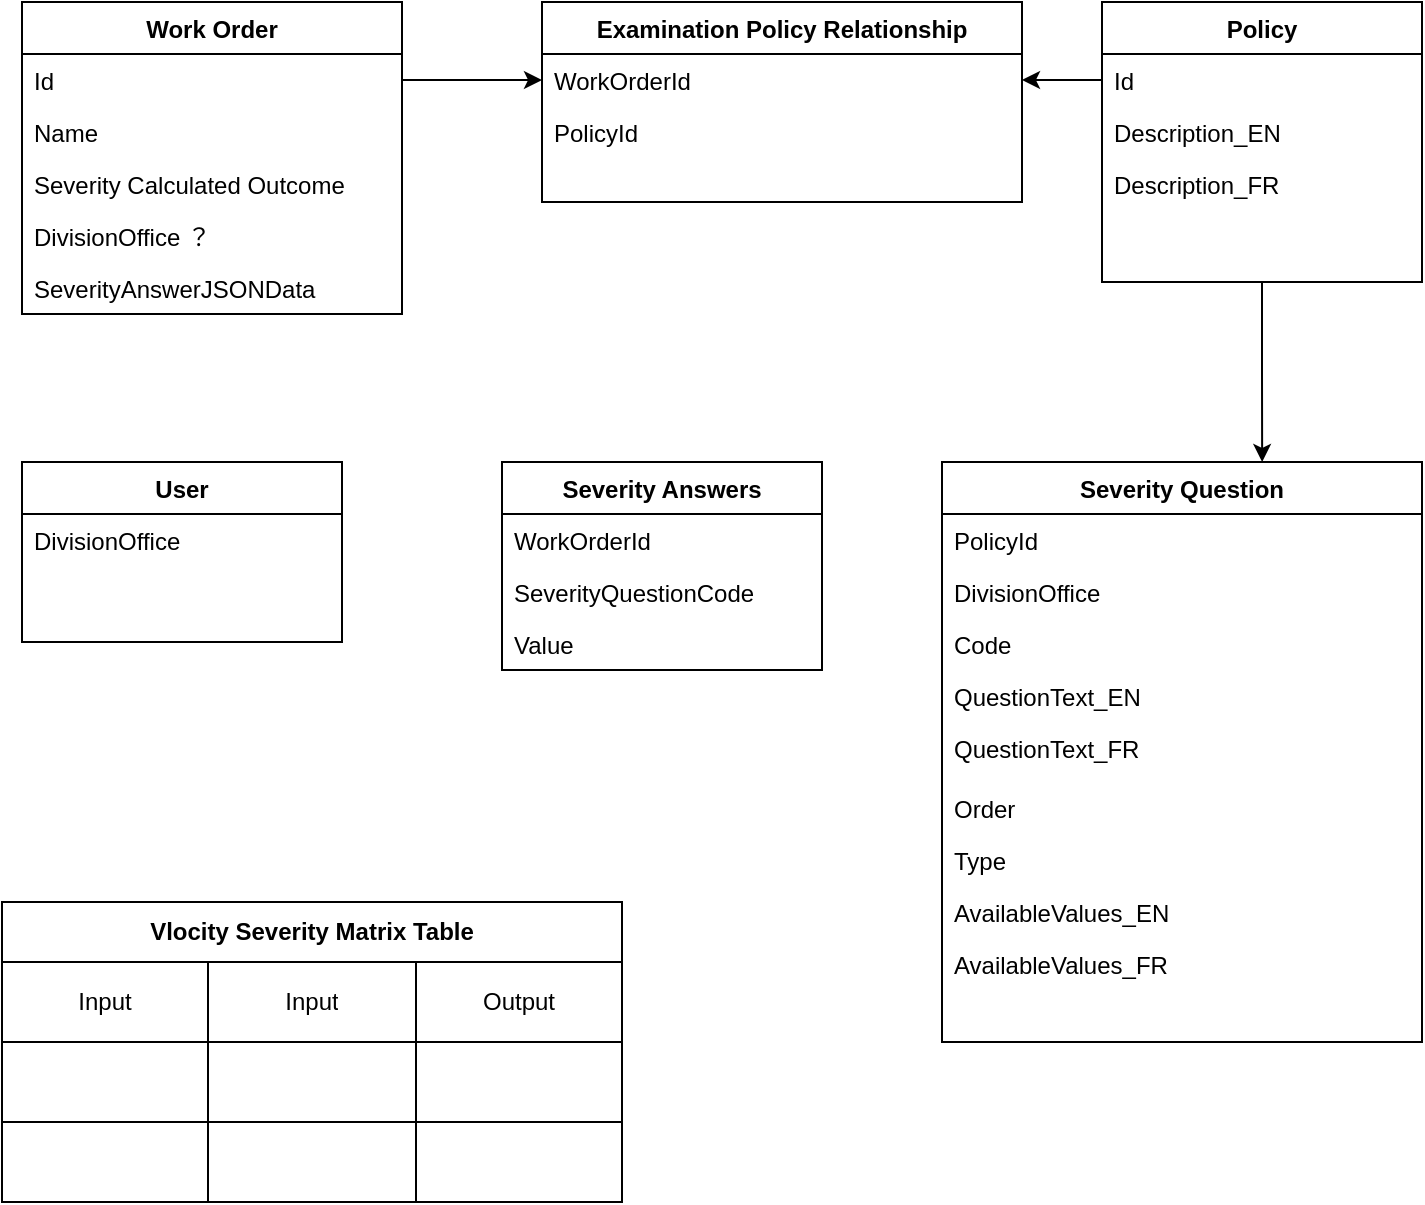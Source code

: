 <mxfile version="14.4.7" type="github" pages="2">
  <diagram id="C5RBs43oDa-KdzZeNtuy" name="DataModal">
    <mxGraphModel dx="2253" dy="794" grid="1" gridSize="10" guides="1" tooltips="1" connect="1" arrows="1" fold="1" page="1" pageScale="1" pageWidth="827" pageHeight="1169" math="0" shadow="0">
      <root>
        <mxCell id="WIyWlLk6GJQsqaUBKTNV-0" />
        <mxCell id="WIyWlLk6GJQsqaUBKTNV-1" parent="WIyWlLk6GJQsqaUBKTNV-0" />
        <mxCell id="3DVKQM_mZLRMeYmIeLQe-33" style="edgeStyle=orthogonalEdgeStyle;rounded=0;orthogonalLoop=1;jettySize=auto;html=1;entryX=0.667;entryY=0;entryDx=0;entryDy=0;entryPerimeter=0;" edge="1" parent="WIyWlLk6GJQsqaUBKTNV-1" source="zkfFHV4jXpPFQw0GAbJ--0" target="zkfFHV4jXpPFQw0GAbJ--13">
          <mxGeometry relative="1" as="geometry" />
        </mxCell>
        <mxCell id="zkfFHV4jXpPFQw0GAbJ--0" value="Policy" style="swimlane;fontStyle=1;align=center;verticalAlign=top;childLayout=stackLayout;horizontal=1;startSize=26;horizontalStack=0;resizeParent=1;resizeLast=0;collapsible=1;marginBottom=0;rounded=0;shadow=0;strokeWidth=1;" parent="WIyWlLk6GJQsqaUBKTNV-1" vertex="1">
          <mxGeometry x="220" y="100" width="160" height="140" as="geometry">
            <mxRectangle x="230" y="140" width="160" height="26" as="alternateBounds" />
          </mxGeometry>
        </mxCell>
        <mxCell id="3DVKQM_mZLRMeYmIeLQe-0" value="Id" style="text;align=left;verticalAlign=top;spacingLeft=4;spacingRight=4;overflow=hidden;rotatable=0;points=[[0,0.5],[1,0.5]];portConstraint=eastwest;rounded=0;shadow=0;html=0;" vertex="1" parent="zkfFHV4jXpPFQw0GAbJ--0">
          <mxGeometry y="26" width="160" height="26" as="geometry" />
        </mxCell>
        <mxCell id="3DVKQM_mZLRMeYmIeLQe-4" value="Description_EN" style="text;align=left;verticalAlign=top;spacingLeft=4;spacingRight=4;overflow=hidden;rotatable=0;points=[[0,0.5],[1,0.5]];portConstraint=eastwest;rounded=0;shadow=0;html=0;" vertex="1" parent="zkfFHV4jXpPFQw0GAbJ--0">
          <mxGeometry y="52" width="160" height="26" as="geometry" />
        </mxCell>
        <mxCell id="zkfFHV4jXpPFQw0GAbJ--3" value="Description_FR&#xa;" style="text;align=left;verticalAlign=top;spacingLeft=4;spacingRight=4;overflow=hidden;rotatable=0;points=[[0,0.5],[1,0.5]];portConstraint=eastwest;rounded=0;shadow=0;html=0;" parent="zkfFHV4jXpPFQw0GAbJ--0" vertex="1">
          <mxGeometry y="78" width="160" height="24" as="geometry" />
        </mxCell>
        <mxCell id="zkfFHV4jXpPFQw0GAbJ--6" value="User&#xa;" style="swimlane;fontStyle=1;align=center;verticalAlign=top;childLayout=stackLayout;horizontal=1;startSize=26;horizontalStack=0;resizeParent=1;resizeLast=0;collapsible=1;marginBottom=0;rounded=0;shadow=0;strokeWidth=1;" parent="WIyWlLk6GJQsqaUBKTNV-1" vertex="1">
          <mxGeometry x="-320" y="330" width="160" height="90" as="geometry">
            <mxRectangle x="130" y="380" width="160" height="26" as="alternateBounds" />
          </mxGeometry>
        </mxCell>
        <mxCell id="zkfFHV4jXpPFQw0GAbJ--8" value="DivisionOffice" style="text;align=left;verticalAlign=top;spacingLeft=4;spacingRight=4;overflow=hidden;rotatable=0;points=[[0,0.5],[1,0.5]];portConstraint=eastwest;rounded=0;shadow=0;html=0;" parent="zkfFHV4jXpPFQw0GAbJ--6" vertex="1">
          <mxGeometry y="26" width="160" height="26" as="geometry" />
        </mxCell>
        <mxCell id="zkfFHV4jXpPFQw0GAbJ--13" value="Severity Question" style="swimlane;fontStyle=1;align=center;verticalAlign=top;childLayout=stackLayout;horizontal=1;startSize=26;horizontalStack=0;resizeParent=1;resizeLast=0;collapsible=1;marginBottom=0;rounded=0;shadow=0;strokeWidth=1;" parent="WIyWlLk6GJQsqaUBKTNV-1" vertex="1">
          <mxGeometry x="140" y="330" width="240" height="290" as="geometry">
            <mxRectangle x="340" y="380" width="170" height="26" as="alternateBounds" />
          </mxGeometry>
        </mxCell>
        <mxCell id="zkfFHV4jXpPFQw0GAbJ--14" value="PolicyId" style="text;align=left;verticalAlign=top;spacingLeft=4;spacingRight=4;overflow=hidden;rotatable=0;points=[[0,0.5],[1,0.5]];portConstraint=eastwest;" parent="zkfFHV4jXpPFQw0GAbJ--13" vertex="1">
          <mxGeometry y="26" width="240" height="26" as="geometry" />
        </mxCell>
        <mxCell id="3DVKQM_mZLRMeYmIeLQe-18" value="DivisionOffice" style="text;align=left;verticalAlign=top;spacingLeft=4;spacingRight=4;overflow=hidden;rotatable=0;points=[[0,0.5],[1,0.5]];portConstraint=eastwest;" vertex="1" parent="zkfFHV4jXpPFQw0GAbJ--13">
          <mxGeometry y="52" width="240" height="26" as="geometry" />
        </mxCell>
        <mxCell id="3DVKQM_mZLRMeYmIeLQe-19" value="Code" style="text;align=left;verticalAlign=top;spacingLeft=4;spacingRight=4;overflow=hidden;rotatable=0;points=[[0,0.5],[1,0.5]];portConstraint=eastwest;" vertex="1" parent="zkfFHV4jXpPFQw0GAbJ--13">
          <mxGeometry y="78" width="240" height="26" as="geometry" />
        </mxCell>
        <mxCell id="3DVKQM_mZLRMeYmIeLQe-20" value="QuestionText_EN" style="text;align=left;verticalAlign=top;spacingLeft=4;spacingRight=4;overflow=hidden;rotatable=0;points=[[0,0.5],[1,0.5]];portConstraint=eastwest;" vertex="1" parent="zkfFHV4jXpPFQw0GAbJ--13">
          <mxGeometry y="104" width="240" height="26" as="geometry" />
        </mxCell>
        <mxCell id="3DVKQM_mZLRMeYmIeLQe-23" value="QuestionText_FR" style="text;align=left;verticalAlign=top;spacingLeft=4;spacingRight=4;overflow=hidden;rotatable=0;points=[[0,0.5],[1,0.5]];portConstraint=eastwest;" vertex="1" parent="zkfFHV4jXpPFQw0GAbJ--13">
          <mxGeometry y="130" width="240" height="30" as="geometry" />
        </mxCell>
        <mxCell id="3DVKQM_mZLRMeYmIeLQe-24" value="Order" style="text;align=left;verticalAlign=top;spacingLeft=4;spacingRight=4;overflow=hidden;rotatable=0;points=[[0,0.5],[1,0.5]];portConstraint=eastwest;" vertex="1" parent="zkfFHV4jXpPFQw0GAbJ--13">
          <mxGeometry y="160" width="240" height="26" as="geometry" />
        </mxCell>
        <mxCell id="3DVKQM_mZLRMeYmIeLQe-25" value="Type" style="text;align=left;verticalAlign=top;spacingLeft=4;spacingRight=4;overflow=hidden;rotatable=0;points=[[0,0.5],[1,0.5]];portConstraint=eastwest;" vertex="1" parent="zkfFHV4jXpPFQw0GAbJ--13">
          <mxGeometry y="186" width="240" height="26" as="geometry" />
        </mxCell>
        <mxCell id="3DVKQM_mZLRMeYmIeLQe-26" value="AvailableValues_EN" style="text;align=left;verticalAlign=top;spacingLeft=4;spacingRight=4;overflow=hidden;rotatable=0;points=[[0,0.5],[1,0.5]];portConstraint=eastwest;" vertex="1" parent="zkfFHV4jXpPFQw0GAbJ--13">
          <mxGeometry y="212" width="240" height="26" as="geometry" />
        </mxCell>
        <mxCell id="3DVKQM_mZLRMeYmIeLQe-28" value="AvailableValues_FR" style="text;align=left;verticalAlign=top;spacingLeft=4;spacingRight=4;overflow=hidden;rotatable=0;points=[[0,0.5],[1,0.5]];portConstraint=eastwest;" vertex="1" parent="zkfFHV4jXpPFQw0GAbJ--13">
          <mxGeometry y="238" width="240" height="26" as="geometry" />
        </mxCell>
        <mxCell id="zkfFHV4jXpPFQw0GAbJ--17" value="Work Order" style="swimlane;fontStyle=1;align=center;verticalAlign=top;childLayout=stackLayout;horizontal=1;startSize=26;horizontalStack=0;resizeParent=1;resizeLast=0;collapsible=1;marginBottom=0;rounded=0;shadow=0;strokeWidth=1;" parent="WIyWlLk6GJQsqaUBKTNV-1" vertex="1">
          <mxGeometry x="-320" y="100" width="190" height="156" as="geometry">
            <mxRectangle x="550" y="140" width="160" height="26" as="alternateBounds" />
          </mxGeometry>
        </mxCell>
        <mxCell id="3DVKQM_mZLRMeYmIeLQe-14" value="Id" style="text;align=left;verticalAlign=top;spacingLeft=4;spacingRight=4;overflow=hidden;rotatable=0;points=[[0,0.5],[1,0.5]];portConstraint=eastwest;rounded=0;shadow=0;html=0;" vertex="1" parent="zkfFHV4jXpPFQw0GAbJ--17">
          <mxGeometry y="26" width="190" height="26" as="geometry" />
        </mxCell>
        <mxCell id="3DVKQM_mZLRMeYmIeLQe-1" value="Name" style="text;align=left;verticalAlign=top;spacingLeft=4;spacingRight=4;overflow=hidden;rotatable=0;points=[[0,0.5],[1,0.5]];portConstraint=eastwest;rounded=0;shadow=0;html=0;" vertex="1" parent="zkfFHV4jXpPFQw0GAbJ--17">
          <mxGeometry y="52" width="190" height="26" as="geometry" />
        </mxCell>
        <mxCell id="3DVKQM_mZLRMeYmIeLQe-21" value="Severity Calculated Outcome" style="text;align=left;verticalAlign=top;spacingLeft=4;spacingRight=4;overflow=hidden;rotatable=0;points=[[0,0.5],[1,0.5]];portConstraint=eastwest;rounded=0;shadow=0;html=0;" vertex="1" parent="zkfFHV4jXpPFQw0GAbJ--17">
          <mxGeometry y="78" width="190" height="26" as="geometry" />
        </mxCell>
        <mxCell id="3DVKQM_mZLRMeYmIeLQe-22" value="DivisionOffice ？" style="text;align=left;verticalAlign=top;spacingLeft=4;spacingRight=4;overflow=hidden;rotatable=0;points=[[0,0.5],[1,0.5]];portConstraint=eastwest;rounded=0;shadow=0;html=0;" vertex="1" parent="zkfFHV4jXpPFQw0GAbJ--17">
          <mxGeometry y="104" width="190" height="26" as="geometry" />
        </mxCell>
        <mxCell id="3DVKQM_mZLRMeYmIeLQe-36" value="SeverityAnswerJSONData" style="text;align=left;verticalAlign=top;spacingLeft=4;spacingRight=4;overflow=hidden;rotatable=0;points=[[0,0.5],[1,0.5]];portConstraint=eastwest;rounded=0;shadow=0;html=0;" vertex="1" parent="zkfFHV4jXpPFQw0GAbJ--17">
          <mxGeometry y="130" width="190" height="26" as="geometry" />
        </mxCell>
        <mxCell id="3DVKQM_mZLRMeYmIeLQe-5" value="Examination Policy Relationship" style="swimlane;fontStyle=1;align=center;verticalAlign=top;childLayout=stackLayout;horizontal=1;startSize=26;horizontalStack=0;resizeParent=1;resizeLast=0;collapsible=1;marginBottom=0;rounded=0;shadow=0;strokeWidth=1;" vertex="1" parent="WIyWlLk6GJQsqaUBKTNV-1">
          <mxGeometry x="-60" y="100" width="240" height="100" as="geometry">
            <mxRectangle x="230" y="140" width="160" height="26" as="alternateBounds" />
          </mxGeometry>
        </mxCell>
        <mxCell id="3DVKQM_mZLRMeYmIeLQe-6" value="WorkOrderId" style="text;align=left;verticalAlign=top;spacingLeft=4;spacingRight=4;overflow=hidden;rotatable=0;points=[[0,0.5],[1,0.5]];portConstraint=eastwest;rounded=0;shadow=0;html=0;" vertex="1" parent="3DVKQM_mZLRMeYmIeLQe-5">
          <mxGeometry y="26" width="240" height="26" as="geometry" />
        </mxCell>
        <mxCell id="3DVKQM_mZLRMeYmIeLQe-12" value="PolicyId" style="text;align=left;verticalAlign=top;spacingLeft=4;spacingRight=4;overflow=hidden;rotatable=0;points=[[0,0.5],[1,0.5]];portConstraint=eastwest;rounded=0;shadow=0;html=0;" vertex="1" parent="3DVKQM_mZLRMeYmIeLQe-5">
          <mxGeometry y="52" width="240" height="26" as="geometry" />
        </mxCell>
        <mxCell id="3DVKQM_mZLRMeYmIeLQe-16" style="edgeStyle=orthogonalEdgeStyle;rounded=0;orthogonalLoop=1;jettySize=auto;html=1;" edge="1" parent="WIyWlLk6GJQsqaUBKTNV-1" source="3DVKQM_mZLRMeYmIeLQe-14" target="3DVKQM_mZLRMeYmIeLQe-6">
          <mxGeometry relative="1" as="geometry" />
        </mxCell>
        <mxCell id="3DVKQM_mZLRMeYmIeLQe-31" style="edgeStyle=orthogonalEdgeStyle;rounded=0;orthogonalLoop=1;jettySize=auto;html=1;" edge="1" parent="WIyWlLk6GJQsqaUBKTNV-1" source="3DVKQM_mZLRMeYmIeLQe-0" target="3DVKQM_mZLRMeYmIeLQe-6">
          <mxGeometry relative="1" as="geometry" />
        </mxCell>
        <mxCell id="3DVKQM_mZLRMeYmIeLQe-34" value="Severity Answers" style="swimlane;fontStyle=1;align=center;verticalAlign=top;childLayout=stackLayout;horizontal=1;startSize=26;horizontalStack=0;resizeParent=1;resizeLast=0;collapsible=1;marginBottom=0;rounded=0;shadow=0;strokeWidth=1;" vertex="1" parent="WIyWlLk6GJQsqaUBKTNV-1">
          <mxGeometry x="-80" y="330" width="160" height="104" as="geometry">
            <mxRectangle x="130" y="380" width="160" height="26" as="alternateBounds" />
          </mxGeometry>
        </mxCell>
        <mxCell id="3DVKQM_mZLRMeYmIeLQe-35" value="WorkOrderId" style="text;align=left;verticalAlign=top;spacingLeft=4;spacingRight=4;overflow=hidden;rotatable=0;points=[[0,0.5],[1,0.5]];portConstraint=eastwest;rounded=0;shadow=0;html=0;" vertex="1" parent="3DVKQM_mZLRMeYmIeLQe-34">
          <mxGeometry y="26" width="160" height="26" as="geometry" />
        </mxCell>
        <mxCell id="3DVKQM_mZLRMeYmIeLQe-37" value="SeverityQuestionCode" style="text;align=left;verticalAlign=top;spacingLeft=4;spacingRight=4;overflow=hidden;rotatable=0;points=[[0,0.5],[1,0.5]];portConstraint=eastwest;rounded=0;shadow=0;html=0;" vertex="1" parent="3DVKQM_mZLRMeYmIeLQe-34">
          <mxGeometry y="52" width="160" height="26" as="geometry" />
        </mxCell>
        <mxCell id="3DVKQM_mZLRMeYmIeLQe-38" value="Value" style="text;align=left;verticalAlign=top;spacingLeft=4;spacingRight=4;overflow=hidden;rotatable=0;points=[[0,0.5],[1,0.5]];portConstraint=eastwest;rounded=0;shadow=0;html=0;" vertex="1" parent="3DVKQM_mZLRMeYmIeLQe-34">
          <mxGeometry y="78" width="160" height="26" as="geometry" />
        </mxCell>
        <mxCell id="iUIeiIgOGmkUIgAeyC2f-1" value="Vlocity Severity Matrix Table" style="shape=table;html=1;whiteSpace=wrap;startSize=30;container=1;collapsible=0;childLayout=tableLayout;fontStyle=1;align=center;" vertex="1" parent="WIyWlLk6GJQsqaUBKTNV-1">
          <mxGeometry x="-330" y="550" width="310" height="150" as="geometry" />
        </mxCell>
        <mxCell id="iUIeiIgOGmkUIgAeyC2f-2" value="" style="shape=partialRectangle;html=1;whiteSpace=wrap;collapsible=0;dropTarget=0;pointerEvents=0;fillColor=none;top=0;left=0;bottom=0;right=0;points=[[0,0.5],[1,0.5]];portConstraint=eastwest;" vertex="1" parent="iUIeiIgOGmkUIgAeyC2f-1">
          <mxGeometry y="30" width="310" height="40" as="geometry" />
        </mxCell>
        <mxCell id="iUIeiIgOGmkUIgAeyC2f-3" value="Input" style="shape=partialRectangle;html=1;whiteSpace=wrap;connectable=0;fillColor=none;top=0;left=0;bottom=0;right=0;overflow=hidden;" vertex="1" parent="iUIeiIgOGmkUIgAeyC2f-2">
          <mxGeometry width="103" height="40" as="geometry" />
        </mxCell>
        <mxCell id="iUIeiIgOGmkUIgAeyC2f-4" value="Input" style="shape=partialRectangle;html=1;whiteSpace=wrap;connectable=0;fillColor=none;top=0;left=0;bottom=0;right=0;overflow=hidden;" vertex="1" parent="iUIeiIgOGmkUIgAeyC2f-2">
          <mxGeometry x="103" width="104" height="40" as="geometry" />
        </mxCell>
        <mxCell id="iUIeiIgOGmkUIgAeyC2f-5" value="Output" style="shape=partialRectangle;html=1;whiteSpace=wrap;connectable=0;fillColor=none;top=0;left=0;bottom=0;right=0;overflow=hidden;" vertex="1" parent="iUIeiIgOGmkUIgAeyC2f-2">
          <mxGeometry x="207" width="103" height="40" as="geometry" />
        </mxCell>
        <mxCell id="iUIeiIgOGmkUIgAeyC2f-6" value="" style="shape=partialRectangle;html=1;whiteSpace=wrap;collapsible=0;dropTarget=0;pointerEvents=0;fillColor=none;top=0;left=0;bottom=0;right=0;points=[[0,0.5],[1,0.5]];portConstraint=eastwest;" vertex="1" parent="iUIeiIgOGmkUIgAeyC2f-1">
          <mxGeometry y="70" width="310" height="40" as="geometry" />
        </mxCell>
        <mxCell id="iUIeiIgOGmkUIgAeyC2f-7" value="" style="shape=partialRectangle;html=1;whiteSpace=wrap;connectable=0;fillColor=none;top=0;left=0;bottom=0;right=0;overflow=hidden;" vertex="1" parent="iUIeiIgOGmkUIgAeyC2f-6">
          <mxGeometry width="103" height="40" as="geometry" />
        </mxCell>
        <mxCell id="iUIeiIgOGmkUIgAeyC2f-8" value="" style="shape=partialRectangle;html=1;whiteSpace=wrap;connectable=0;fillColor=none;top=0;left=0;bottom=0;right=0;overflow=hidden;" vertex="1" parent="iUIeiIgOGmkUIgAeyC2f-6">
          <mxGeometry x="103" width="104" height="40" as="geometry" />
        </mxCell>
        <mxCell id="iUIeiIgOGmkUIgAeyC2f-9" value="" style="shape=partialRectangle;html=1;whiteSpace=wrap;connectable=0;fillColor=none;top=0;left=0;bottom=0;right=0;overflow=hidden;" vertex="1" parent="iUIeiIgOGmkUIgAeyC2f-6">
          <mxGeometry x="207" width="103" height="40" as="geometry" />
        </mxCell>
        <mxCell id="iUIeiIgOGmkUIgAeyC2f-10" value="" style="shape=partialRectangle;html=1;whiteSpace=wrap;collapsible=0;dropTarget=0;pointerEvents=0;fillColor=none;top=0;left=0;bottom=0;right=0;points=[[0,0.5],[1,0.5]];portConstraint=eastwest;" vertex="1" parent="iUIeiIgOGmkUIgAeyC2f-1">
          <mxGeometry y="110" width="310" height="40" as="geometry" />
        </mxCell>
        <mxCell id="iUIeiIgOGmkUIgAeyC2f-11" value="" style="shape=partialRectangle;html=1;whiteSpace=wrap;connectable=0;fillColor=none;top=0;left=0;bottom=0;right=0;overflow=hidden;" vertex="1" parent="iUIeiIgOGmkUIgAeyC2f-10">
          <mxGeometry width="103" height="40" as="geometry" />
        </mxCell>
        <mxCell id="iUIeiIgOGmkUIgAeyC2f-12" value="" style="shape=partialRectangle;html=1;whiteSpace=wrap;connectable=0;fillColor=none;top=0;left=0;bottom=0;right=0;overflow=hidden;" vertex="1" parent="iUIeiIgOGmkUIgAeyC2f-10">
          <mxGeometry x="103" width="104" height="40" as="geometry" />
        </mxCell>
        <mxCell id="iUIeiIgOGmkUIgAeyC2f-13" value="" style="shape=partialRectangle;html=1;whiteSpace=wrap;connectable=0;fillColor=none;top=0;left=0;bottom=0;right=0;overflow=hidden;" vertex="1" parent="iUIeiIgOGmkUIgAeyC2f-10">
          <mxGeometry x="207" width="103" height="40" as="geometry" />
        </mxCell>
      </root>
    </mxGraphModel>
  </diagram>
  <diagram id="4J7ILGuZl2b1Ar88rJ4L" name="Flow">
    <mxGraphModel dx="1426" dy="794" grid="1" gridSize="10" guides="1" tooltips="1" connect="1" arrows="1" fold="1" page="1" pageScale="1" pageWidth="850" pageHeight="1100" math="0" shadow="0">
      <root>
        <mxCell id="VeWbgr4w95AqmLYHKVb8-0" />
        <mxCell id="VeWbgr4w95AqmLYHKVb8-1" parent="VeWbgr4w95AqmLYHKVb8-0" />
        <mxCell id="_XsPLW2cbFTqWDyREmin-0" value="User&lt;br&gt;" style="shape=umlActor;verticalLabelPosition=bottom;verticalAlign=top;html=1;outlineConnect=0;" vertex="1" parent="VeWbgr4w95AqmLYHKVb8-1">
          <mxGeometry x="60" y="130" width="30" height="60" as="geometry" />
        </mxCell>
        <mxCell id="_XsPLW2cbFTqWDyREmin-1" value="Examination Work Order&lt;br&gt;Examination Findings&lt;br&gt;Assign Policies" style="rounded=1;whiteSpace=wrap;html=1;" vertex="1" parent="VeWbgr4w95AqmLYHKVb8-1">
          <mxGeometry x="140" y="130" width="180" height="80" as="geometry" />
        </mxCell>
        <mxCell id="_XsPLW2cbFTqWDyREmin-4" value="" style="edgeStyle=orthogonalEdgeStyle;rounded=0;orthogonalLoop=1;jettySize=auto;html=1;" edge="1" parent="VeWbgr4w95AqmLYHKVb8-1" source="_XsPLW2cbFTqWDyREmin-2" target="_XsPLW2cbFTqWDyREmin-3">
          <mxGeometry relative="1" as="geometry" />
        </mxCell>
        <mxCell id="_XsPLW2cbFTqWDyREmin-2" value="Severity Matrix Calculation Process" style="rounded=1;whiteSpace=wrap;html=1;" vertex="1" parent="VeWbgr4w95AqmLYHKVb8-1">
          <mxGeometry x="350" y="130" width="170" height="80" as="geometry" />
        </mxCell>
        <mxCell id="_XsPLW2cbFTqWDyREmin-3" value="Examination Work Order&lt;br&gt;S" style="whiteSpace=wrap;html=1;rounded=1;" vertex="1" parent="VeWbgr4w95AqmLYHKVb8-1">
          <mxGeometry x="570" y="130" width="180" height="80" as="geometry" />
        </mxCell>
      </root>
    </mxGraphModel>
  </diagram>
</mxfile>
